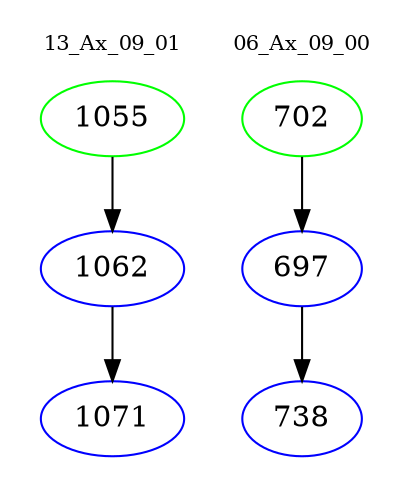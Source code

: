digraph{
subgraph cluster_0 {
color = white
label = "13_Ax_09_01";
fontsize=10;
T0_1055 [label="1055", color="green"]
T0_1055 -> T0_1062 [color="black"]
T0_1062 [label="1062", color="blue"]
T0_1062 -> T0_1071 [color="black"]
T0_1071 [label="1071", color="blue"]
}
subgraph cluster_1 {
color = white
label = "06_Ax_09_00";
fontsize=10;
T1_702 [label="702", color="green"]
T1_702 -> T1_697 [color="black"]
T1_697 [label="697", color="blue"]
T1_697 -> T1_738 [color="black"]
T1_738 [label="738", color="blue"]
}
}
